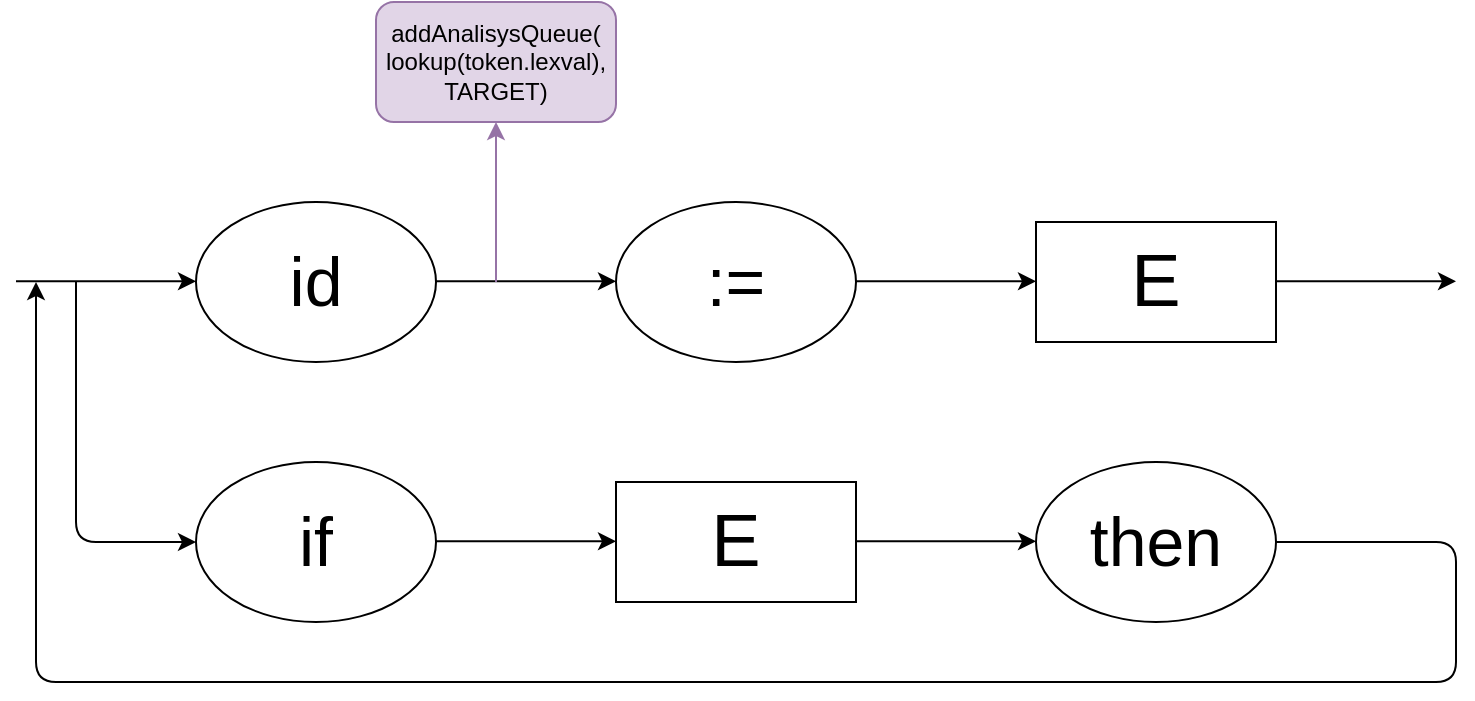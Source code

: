 <mxfile version="12.8.1" type="device"><diagram id="I5BP6vOR_1D-y6K9_unL" name="Page-1"><mxGraphModel dx="1808" dy="541" grid="1" gridSize="10" guides="1" tooltips="1" connect="1" arrows="1" fold="1" page="1" pageScale="1" pageWidth="827" pageHeight="1169" math="0" shadow="0"><root><mxCell id="0"/><mxCell id="1" parent="0"/><mxCell id="mNzc_3emTs2xzZM6ns_z-3" value="" style="group" vertex="1" connectable="0" parent="1"><mxGeometry width="720" height="340" as="geometry"/></mxCell><mxCell id="Dvv93qsHE8iZuxDN588F-52" value="" style="group" parent="mNzc_3emTs2xzZM6ns_z-3" vertex="1" connectable="0"><mxGeometry y="100" width="720" height="240" as="geometry"/></mxCell><mxCell id="Dvv93qsHE8iZuxDN588F-12" value="&lt;font style=&quot;font-size: 34px&quot;&gt;id&lt;/font&gt;" style="ellipse;whiteSpace=wrap;html=1;" parent="Dvv93qsHE8iZuxDN588F-52" vertex="1"><mxGeometry x="90" width="120" height="80" as="geometry"/></mxCell><mxCell id="Dvv93qsHE8iZuxDN588F-13" value="" style="endArrow=classic;html=1;entryX=0;entryY=0.5;entryDx=0;entryDy=0;" parent="Dvv93qsHE8iZuxDN588F-52" edge="1"><mxGeometry width="50" height="50" relative="1" as="geometry"><mxPoint x="210" y="39.64" as="sourcePoint"/><mxPoint x="300" y="39.64" as="targetPoint"/></mxGeometry></mxCell><mxCell id="Dvv93qsHE8iZuxDN588F-16" value="" style="endArrow=classic;html=1;entryX=0;entryY=0.5;entryDx=0;entryDy=0;" parent="Dvv93qsHE8iZuxDN588F-52" edge="1"><mxGeometry width="50" height="50" relative="1" as="geometry"><mxPoint y="39.64" as="sourcePoint"/><mxPoint x="90" y="39.64" as="targetPoint"/></mxGeometry></mxCell><mxCell id="Dvv93qsHE8iZuxDN588F-28" value="" style="endArrow=classic;html=1;" parent="Dvv93qsHE8iZuxDN588F-52" edge="1"><mxGeometry width="50" height="50" relative="1" as="geometry"><mxPoint x="30" y="40" as="sourcePoint"/><mxPoint x="90" y="170" as="targetPoint"/><Array as="points"><mxPoint x="30" y="170"/></Array></mxGeometry></mxCell><mxCell id="Dvv93qsHE8iZuxDN588F-37" value="&lt;font style=&quot;font-size: 37px&quot;&gt;E&lt;/font&gt;" style="rounded=0;whiteSpace=wrap;html=1;" parent="Dvv93qsHE8iZuxDN588F-52" vertex="1"><mxGeometry x="510" y="10" width="120" height="60" as="geometry"/></mxCell><mxCell id="Dvv93qsHE8iZuxDN588F-38" value="" style="endArrow=classic;html=1;entryX=0;entryY=0.5;entryDx=0;entryDy=0;" parent="Dvv93qsHE8iZuxDN588F-52" edge="1"><mxGeometry width="50" height="50" relative="1" as="geometry"><mxPoint x="630" y="39.64" as="sourcePoint"/><mxPoint x="720" y="39.64" as="targetPoint"/></mxGeometry></mxCell><mxCell id="Dvv93qsHE8iZuxDN588F-42" value="&lt;font style=&quot;font-size: 34px&quot;&gt;:=&lt;/font&gt;" style="ellipse;whiteSpace=wrap;html=1;" parent="Dvv93qsHE8iZuxDN588F-52" vertex="1"><mxGeometry x="300" width="120" height="80" as="geometry"/></mxCell><mxCell id="Dvv93qsHE8iZuxDN588F-43" value="" style="endArrow=classic;html=1;entryX=0;entryY=0.5;entryDx=0;entryDy=0;" parent="Dvv93qsHE8iZuxDN588F-52" edge="1"><mxGeometry width="50" height="50" relative="1" as="geometry"><mxPoint x="420" y="39.64" as="sourcePoint"/><mxPoint x="510" y="39.64" as="targetPoint"/></mxGeometry></mxCell><mxCell id="Dvv93qsHE8iZuxDN588F-44" value="&lt;font style=&quot;font-size: 34px&quot;&gt;if&lt;/font&gt;" style="ellipse;whiteSpace=wrap;html=1;" parent="Dvv93qsHE8iZuxDN588F-52" vertex="1"><mxGeometry x="90" y="130" width="120" height="80" as="geometry"/></mxCell><mxCell id="Dvv93qsHE8iZuxDN588F-45" value="&lt;font style=&quot;font-size: 37px&quot;&gt;E&lt;/font&gt;" style="rounded=0;whiteSpace=wrap;html=1;" parent="Dvv93qsHE8iZuxDN588F-52" vertex="1"><mxGeometry x="300" y="140" width="120" height="60" as="geometry"/></mxCell><mxCell id="Dvv93qsHE8iZuxDN588F-46" value="" style="endArrow=classic;html=1;entryX=0;entryY=0.5;entryDx=0;entryDy=0;" parent="Dvv93qsHE8iZuxDN588F-52" edge="1"><mxGeometry width="50" height="50" relative="1" as="geometry"><mxPoint x="420" y="169.64" as="sourcePoint"/><mxPoint x="510" y="169.64" as="targetPoint"/></mxGeometry></mxCell><mxCell id="Dvv93qsHE8iZuxDN588F-47" value="" style="endArrow=classic;html=1;entryX=0;entryY=0.5;entryDx=0;entryDy=0;" parent="Dvv93qsHE8iZuxDN588F-52" edge="1"><mxGeometry width="50" height="50" relative="1" as="geometry"><mxPoint x="210" y="169.64" as="sourcePoint"/><mxPoint x="300" y="169.64" as="targetPoint"/></mxGeometry></mxCell><mxCell id="Dvv93qsHE8iZuxDN588F-48" value="&lt;font style=&quot;font-size: 34px&quot;&gt;then&lt;/font&gt;" style="ellipse;whiteSpace=wrap;html=1;" parent="Dvv93qsHE8iZuxDN588F-52" vertex="1"><mxGeometry x="510" y="130" width="120" height="80" as="geometry"/></mxCell><mxCell id="Dvv93qsHE8iZuxDN588F-49" value="" style="endArrow=classic;html=1;exitX=1;exitY=0.5;exitDx=0;exitDy=0;" parent="Dvv93qsHE8iZuxDN588F-52" source="Dvv93qsHE8iZuxDN588F-48" edge="1"><mxGeometry width="50" height="50" relative="1" as="geometry"><mxPoint x="640" y="169.64" as="sourcePoint"/><mxPoint x="10" y="40" as="targetPoint"/><Array as="points"><mxPoint x="720" y="170"/><mxPoint x="720" y="240"/><mxPoint x="10" y="240"/></Array></mxGeometry></mxCell><mxCell id="mNzc_3emTs2xzZM6ns_z-1" value="" style="endArrow=classic;html=1;fillColor=#e1d5e7;strokeColor=#9673a6;" edge="1" parent="Dvv93qsHE8iZuxDN588F-52"><mxGeometry width="50" height="50" relative="1" as="geometry"><mxPoint x="240" y="40" as="sourcePoint"/><mxPoint x="240" y="-40" as="targetPoint"/></mxGeometry></mxCell><mxCell id="mNzc_3emTs2xzZM6ns_z-2" value="addAnalisysQueue( lookup(token.lexval),&lt;br&gt;TARGET)" style="rounded=1;whiteSpace=wrap;html=1;fillColor=#e1d5e7;strokeColor=#9673a6;" vertex="1" parent="mNzc_3emTs2xzZM6ns_z-3"><mxGeometry x="180" width="120" height="60" as="geometry"/></mxCell></root></mxGraphModel></diagram></mxfile>